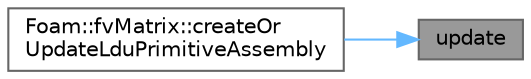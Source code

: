 digraph "update"
{
 // LATEX_PDF_SIZE
  bgcolor="transparent";
  edge [fontname=Helvetica,fontsize=10,labelfontname=Helvetica,labelfontsize=10];
  node [fontname=Helvetica,fontsize=10,shape=box,height=0.2,width=0.4];
  rankdir="RL";
  Node1 [id="Node000001",label="update",height=0.2,width=0.4,color="gray40", fillcolor="grey60", style="filled", fontcolor="black",tooltip=" "];
  Node1 -> Node2 [id="edge1_Node000001_Node000002",dir="back",color="steelblue1",style="solid",tooltip=" "];
  Node2 [id="Node000002",label="Foam::fvMatrix::createOr\lUpdateLduPrimitiveAssembly",height=0.2,width=0.4,color="grey40", fillcolor="white", style="filled",URL="$classFoam_1_1fvMatrix.html#a3cd5e07c3d9b48644c7aa9e19df62dc3",tooltip=" "];
}
